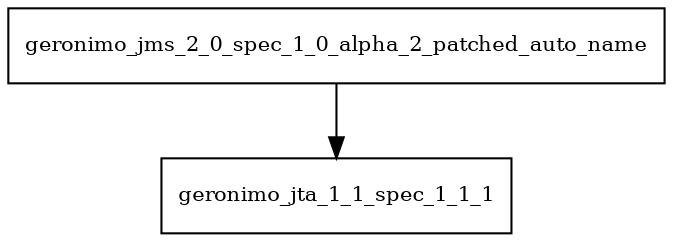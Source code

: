 digraph geronimo_jms_2_0_spec_1_0_alpha_2_patched_auto_name_dependencies {
  node [shape = box, fontsize=10.0];
  geronimo_jms_2_0_spec_1_0_alpha_2_patched_auto_name -> geronimo_jta_1_1_spec_1_1_1;
}
